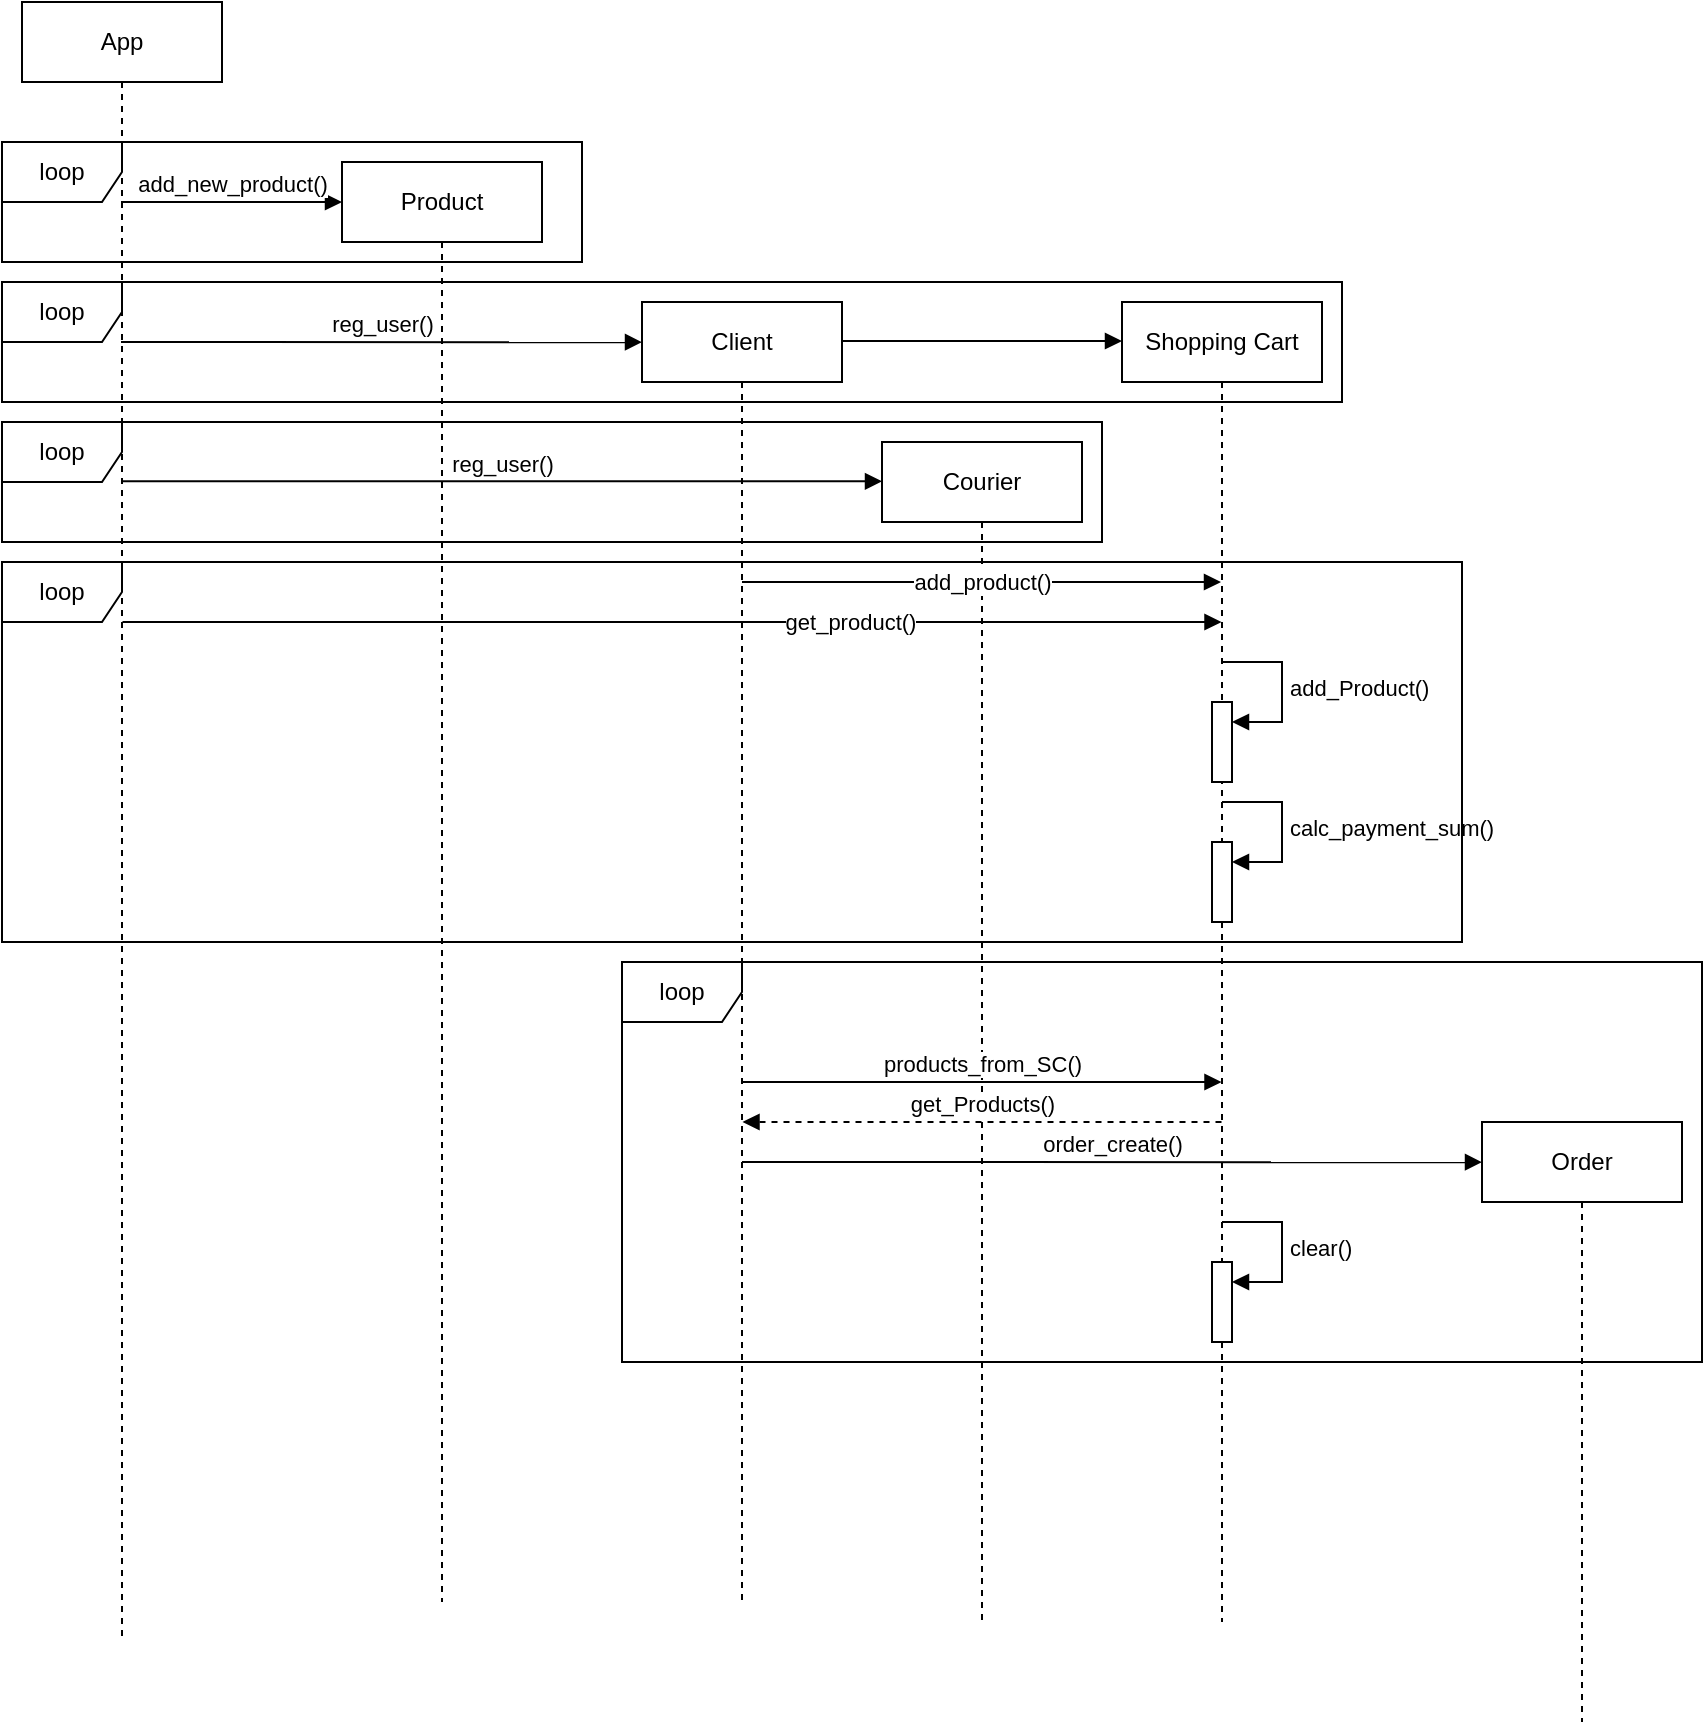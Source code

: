 <mxfile version="22.0.4" type="github">
  <diagram name="Страница — 1" id="QKT6WsH2Z0uWWN3aXLzz">
    <mxGraphModel dx="2876" dy="1083" grid="1" gridSize="10" guides="1" tooltips="1" connect="1" arrows="1" fold="1" page="1" pageScale="1" pageWidth="827" pageHeight="1169" math="0" shadow="0">
      <root>
        <mxCell id="0" />
        <mxCell id="1" parent="0" />
        <mxCell id="R161lrSTg0WXfEPUk8Zl-1" value="App" style="shape=umlLifeline;perimeter=lifelinePerimeter;whiteSpace=wrap;html=1;container=1;dropTarget=0;collapsible=0;recursiveResize=0;outlineConnect=0;portConstraint=eastwest;newEdgeStyle={&quot;curved&quot;:0,&quot;rounded&quot;:0};" vertex="1" parent="1">
          <mxGeometry x="-30" width="100" height="820" as="geometry" />
        </mxCell>
        <mxCell id="R161lrSTg0WXfEPUk8Zl-2" value="Product" style="shape=umlLifeline;perimeter=lifelinePerimeter;whiteSpace=wrap;html=1;container=1;dropTarget=0;collapsible=0;recursiveResize=0;outlineConnect=0;portConstraint=eastwest;newEdgeStyle={&quot;curved&quot;:0,&quot;rounded&quot;:0};" vertex="1" parent="1">
          <mxGeometry x="130" y="80" width="100" height="720" as="geometry" />
        </mxCell>
        <mxCell id="R161lrSTg0WXfEPUk8Zl-4" value="Client" style="shape=umlLifeline;perimeter=lifelinePerimeter;whiteSpace=wrap;html=1;container=1;dropTarget=0;collapsible=0;recursiveResize=0;outlineConnect=0;portConstraint=eastwest;newEdgeStyle={&quot;curved&quot;:0,&quot;rounded&quot;:0};" vertex="1" parent="1">
          <mxGeometry x="280" y="150" width="100" height="650" as="geometry" />
        </mxCell>
        <mxCell id="R161lrSTg0WXfEPUk8Zl-5" value="Courier" style="shape=umlLifeline;perimeter=lifelinePerimeter;whiteSpace=wrap;html=1;container=1;dropTarget=0;collapsible=0;recursiveResize=0;outlineConnect=0;portConstraint=eastwest;newEdgeStyle={&quot;curved&quot;:0,&quot;rounded&quot;:0};" vertex="1" parent="1">
          <mxGeometry x="400" y="220" width="100" height="590" as="geometry" />
        </mxCell>
        <mxCell id="R161lrSTg0WXfEPUk8Zl-6" value="Order" style="shape=umlLifeline;perimeter=lifelinePerimeter;whiteSpace=wrap;html=1;container=1;dropTarget=0;collapsible=0;recursiveResize=0;outlineConnect=0;portConstraint=eastwest;newEdgeStyle={&quot;curved&quot;:0,&quot;rounded&quot;:0};" vertex="1" parent="1">
          <mxGeometry x="700" y="560" width="100" height="300" as="geometry" />
        </mxCell>
        <mxCell id="R161lrSTg0WXfEPUk8Zl-7" value="Shopping Cart" style="shape=umlLifeline;perimeter=lifelinePerimeter;whiteSpace=wrap;html=1;container=1;dropTarget=0;collapsible=0;recursiveResize=0;outlineConnect=0;portConstraint=eastwest;newEdgeStyle={&quot;curved&quot;:0,&quot;rounded&quot;:0};" vertex="1" parent="1">
          <mxGeometry x="520" y="150" width="100" height="660" as="geometry" />
        </mxCell>
        <mxCell id="R161lrSTg0WXfEPUk8Zl-32" value="add_Product()" style="html=1;align=left;spacingLeft=2;endArrow=block;rounded=0;edgeStyle=orthogonalEdgeStyle;curved=0;rounded=0;" edge="1" parent="R161lrSTg0WXfEPUk8Zl-7">
          <mxGeometry relative="1" as="geometry">
            <mxPoint x="50" y="180" as="sourcePoint" />
            <Array as="points">
              <mxPoint x="80" y="210" />
            </Array>
            <mxPoint x="55" y="210" as="targetPoint" />
          </mxGeometry>
        </mxCell>
        <mxCell id="R161lrSTg0WXfEPUk8Zl-35" value="calc_payment_sum()" style="html=1;align=left;spacingLeft=2;endArrow=block;rounded=0;edgeStyle=orthogonalEdgeStyle;curved=0;rounded=0;" edge="1" parent="R161lrSTg0WXfEPUk8Zl-7">
          <mxGeometry relative="1" as="geometry">
            <mxPoint x="50" y="250" as="sourcePoint" />
            <Array as="points">
              <mxPoint x="80" y="280" />
            </Array>
            <mxPoint x="55" y="280" as="targetPoint" />
          </mxGeometry>
        </mxCell>
        <mxCell id="R161lrSTg0WXfEPUk8Zl-36" value="" style="html=1;points=[[0,0,0,0,5],[0,1,0,0,-5],[1,0,0,0,5],[1,1,0,0,-5]];perimeter=orthogonalPerimeter;outlineConnect=0;targetShapes=umlLifeline;portConstraint=eastwest;newEdgeStyle={&quot;curved&quot;:0,&quot;rounded&quot;:0};" vertex="1" parent="R161lrSTg0WXfEPUk8Zl-7">
          <mxGeometry x="45" y="270" width="10" height="40" as="geometry" />
        </mxCell>
        <mxCell id="R161lrSTg0WXfEPUk8Zl-42" value="clear()" style="html=1;align=left;spacingLeft=2;endArrow=block;rounded=0;edgeStyle=orthogonalEdgeStyle;curved=0;rounded=0;" edge="1" parent="R161lrSTg0WXfEPUk8Zl-7">
          <mxGeometry relative="1" as="geometry">
            <mxPoint x="50" y="460" as="sourcePoint" />
            <Array as="points">
              <mxPoint x="80" y="490" />
            </Array>
            <mxPoint x="55" y="490" as="targetPoint" />
          </mxGeometry>
        </mxCell>
        <mxCell id="R161lrSTg0WXfEPUk8Zl-43" value="" style="html=1;points=[[0,0,0,0,5],[0,1,0,0,-5],[1,0,0,0,5],[1,1,0,0,-5]];perimeter=orthogonalPerimeter;outlineConnect=0;targetShapes=umlLifeline;portConstraint=eastwest;newEdgeStyle={&quot;curved&quot;:0,&quot;rounded&quot;:0};" vertex="1" parent="R161lrSTg0WXfEPUk8Zl-7">
          <mxGeometry x="45" y="480" width="10" height="40" as="geometry" />
        </mxCell>
        <mxCell id="R161lrSTg0WXfEPUk8Zl-9" value="add_new_product()" style="html=1;verticalAlign=bottom;endArrow=block;curved=0;rounded=0;" edge="1" parent="1">
          <mxGeometry width="80" relative="1" as="geometry">
            <mxPoint x="19.5" y="100" as="sourcePoint" />
            <mxPoint x="130" y="100" as="targetPoint" />
          </mxGeometry>
        </mxCell>
        <mxCell id="R161lrSTg0WXfEPUk8Zl-12" value="reg_user()" style="html=1;verticalAlign=bottom;endArrow=block;curved=0;rounded=0;entryX=0;entryY=0.067;entryDx=0;entryDy=0;entryPerimeter=0;" edge="1" parent="1">
          <mxGeometry width="80" relative="1" as="geometry">
            <mxPoint x="19.5" y="170" as="sourcePoint" />
            <mxPoint x="280" y="170.1" as="targetPoint" />
          </mxGeometry>
        </mxCell>
        <mxCell id="R161lrSTg0WXfEPUk8Zl-14" value="reg_user()" style="html=1;verticalAlign=bottom;endArrow=block;curved=0;rounded=0;entryX=0;entryY=0.067;entryDx=0;entryDy=0;entryPerimeter=0;" edge="1" parent="1">
          <mxGeometry width="80" relative="1" as="geometry">
            <mxPoint x="19.5" y="239.58" as="sourcePoint" />
            <mxPoint x="400" y="239.68" as="targetPoint" />
          </mxGeometry>
        </mxCell>
        <mxCell id="R161lrSTg0WXfEPUk8Zl-15" value="" style="html=1;verticalAlign=bottom;endArrow=block;curved=0;rounded=0;" edge="1" parent="1">
          <mxGeometry width="80" relative="1" as="geometry">
            <mxPoint x="380" y="169.5" as="sourcePoint" />
            <mxPoint x="520" y="169.5" as="targetPoint" />
          </mxGeometry>
        </mxCell>
        <mxCell id="R161lrSTg0WXfEPUk8Zl-16" value="loop" style="shape=umlFrame;whiteSpace=wrap;html=1;pointerEvents=0;" vertex="1" parent="1">
          <mxGeometry x="-40" y="70" width="290" height="60" as="geometry" />
        </mxCell>
        <mxCell id="R161lrSTg0WXfEPUk8Zl-17" value="order_create()" style="html=1;verticalAlign=bottom;endArrow=block;curved=0;rounded=0;entryX=0;entryY=0.067;entryDx=0;entryDy=0;entryPerimeter=0;" edge="1" parent="1" target="R161lrSTg0WXfEPUk8Zl-6">
          <mxGeometry width="80" relative="1" as="geometry">
            <mxPoint x="330" y="580" as="sourcePoint" />
            <mxPoint x="660" y="580" as="targetPoint" />
          </mxGeometry>
        </mxCell>
        <mxCell id="R161lrSTg0WXfEPUk8Zl-18" value="loop" style="shape=umlFrame;whiteSpace=wrap;html=1;pointerEvents=0;" vertex="1" parent="1">
          <mxGeometry x="270" y="480" width="540" height="200" as="geometry" />
        </mxCell>
        <mxCell id="R161lrSTg0WXfEPUk8Zl-21" value="loop" style="shape=umlFrame;whiteSpace=wrap;html=1;pointerEvents=0;" vertex="1" parent="1">
          <mxGeometry x="-40" y="140" width="670" height="60" as="geometry" />
        </mxCell>
        <mxCell id="R161lrSTg0WXfEPUk8Zl-22" value="loop" style="shape=umlFrame;whiteSpace=wrap;html=1;pointerEvents=0;" vertex="1" parent="1">
          <mxGeometry x="-40" y="210" width="550" height="60" as="geometry" />
        </mxCell>
        <mxCell id="R161lrSTg0WXfEPUk8Zl-23" value="" style="html=1;verticalAlign=bottom;endArrow=block;curved=0;rounded=0;" edge="1" parent="1" target="R161lrSTg0WXfEPUk8Zl-7">
          <mxGeometry width="80" relative="1" as="geometry">
            <mxPoint x="330" y="290" as="sourcePoint" />
            <mxPoint x="470" y="290" as="targetPoint" />
          </mxGeometry>
        </mxCell>
        <mxCell id="R161lrSTg0WXfEPUk8Zl-24" value="add_product()" style="edgeLabel;html=1;align=center;verticalAlign=middle;resizable=0;points=[];" vertex="1" connectable="0" parent="R161lrSTg0WXfEPUk8Zl-23">
          <mxGeometry x="0.186" relative="1" as="geometry">
            <mxPoint x="-22" as="offset" />
          </mxGeometry>
        </mxCell>
        <mxCell id="R161lrSTg0WXfEPUk8Zl-25" value="" style="html=1;verticalAlign=bottom;endArrow=block;curved=0;rounded=0;" edge="1" parent="1">
          <mxGeometry width="80" relative="1" as="geometry">
            <mxPoint x="20.25" y="310" as="sourcePoint" />
            <mxPoint x="569.75" y="310" as="targetPoint" />
          </mxGeometry>
        </mxCell>
        <mxCell id="R161lrSTg0WXfEPUk8Zl-26" value="get_product()" style="edgeLabel;html=1;align=center;verticalAlign=middle;resizable=0;points=[];" vertex="1" connectable="0" parent="R161lrSTg0WXfEPUk8Zl-25">
          <mxGeometry x="0.186" relative="1" as="geometry">
            <mxPoint x="37" as="offset" />
          </mxGeometry>
        </mxCell>
        <mxCell id="R161lrSTg0WXfEPUk8Zl-27" value="loop" style="shape=umlFrame;whiteSpace=wrap;html=1;pointerEvents=0;" vertex="1" parent="1">
          <mxGeometry x="-40" y="280" width="730" height="190" as="geometry" />
        </mxCell>
        <mxCell id="R161lrSTg0WXfEPUk8Zl-33" value="" style="html=1;points=[[0,0,0,0,5],[0,1,0,0,-5],[1,0,0,0,5],[1,1,0,0,-5]];perimeter=orthogonalPerimeter;outlineConnect=0;targetShapes=umlLifeline;portConstraint=eastwest;newEdgeStyle={&quot;curved&quot;:0,&quot;rounded&quot;:0};" vertex="1" parent="1">
          <mxGeometry x="565" y="350" width="10" height="40" as="geometry" />
        </mxCell>
        <mxCell id="R161lrSTg0WXfEPUk8Zl-38" value="products_from_SC()" style="html=1;verticalAlign=bottom;endArrow=block;curved=0;rounded=0;" edge="1" parent="1">
          <mxGeometry width="80" relative="1" as="geometry">
            <mxPoint x="330.25" y="540" as="sourcePoint" />
            <mxPoint x="569.75" y="540" as="targetPoint" />
          </mxGeometry>
        </mxCell>
        <mxCell id="R161lrSTg0WXfEPUk8Zl-40" value="get_Products()" style="html=1;verticalAlign=bottom;endArrow=block;curved=0;rounded=0;dashed=1;" edge="1" parent="1">
          <mxGeometry width="80" relative="1" as="geometry">
            <mxPoint x="569.75" y="560" as="sourcePoint" />
            <mxPoint x="330.25" y="560" as="targetPoint" />
          </mxGeometry>
        </mxCell>
      </root>
    </mxGraphModel>
  </diagram>
</mxfile>
